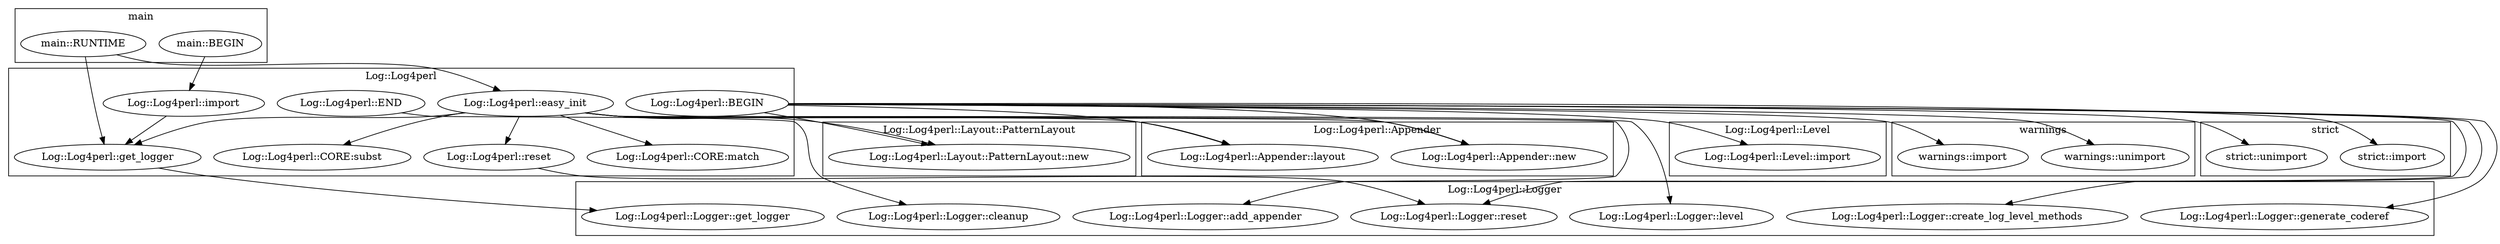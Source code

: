 digraph {
graph [overlap=false]
subgraph cluster_Log_Log4perl_Layout_PatternLayout {
	label="Log::Log4perl::Layout::PatternLayout";
	"Log::Log4perl::Layout::PatternLayout::new";
}
subgraph cluster_Log_Log4perl_Appender {
	label="Log::Log4perl::Appender";
	"Log::Log4perl::Appender::new";
	"Log::Log4perl::Appender::layout";
}
subgraph cluster_Log_Log4perl_Level {
	label="Log::Log4perl::Level";
	"Log::Log4perl::Level::import";
}
subgraph cluster_warnings {
	label="warnings";
	"warnings::unimport";
	"warnings::import";
}
subgraph cluster_main {
	label="main";
	"main::BEGIN";
	"main::RUNTIME";
}
subgraph cluster_strict {
	label="strict";
	"strict::import";
	"strict::unimport";
}
subgraph cluster_Log_Log4perl {
	label="Log::Log4perl";
	"Log::Log4perl::END";
	"Log::Log4perl::CORE:subst";
	"Log::Log4perl::reset";
	"Log::Log4perl::get_logger";
	"Log::Log4perl::easy_init";
	"Log::Log4perl::CORE:match";
	"Log::Log4perl::BEGIN";
	"Log::Log4perl::import";
}
subgraph cluster_Log_Log4perl_Logger {
	label="Log::Log4perl::Logger";
	"Log::Log4perl::Logger::create_log_level_methods";
	"Log::Log4perl::Logger::cleanup";
	"Log::Log4perl::Logger::reset";
	"Log::Log4perl::Logger::get_logger";
	"Log::Log4perl::Logger::add_appender";
	"Log::Log4perl::Logger::generate_coderef";
	"Log::Log4perl::Logger::level";
}
"Log::Log4perl::import" -> "Log::Log4perl::get_logger";
"main::RUNTIME" -> "Log::Log4perl::get_logger";
"Log::Log4perl::easy_init" -> "Log::Log4perl::get_logger";
"main::RUNTIME" -> "Log::Log4perl::easy_init";
"Log::Log4perl::BEGIN" -> "Log::Log4perl::Logger::create_log_level_methods";
"Log::Log4perl::BEGIN" -> "Log::Log4perl::Level::import";
"Log::Log4perl::get_logger" -> "Log::Log4perl::Logger::get_logger";
"Log::Log4perl::easy_init" -> "Log::Log4perl::reset";
"Log::Log4perl::easy_init" -> "Log::Log4perl::Logger::add_appender";
"Log::Log4perl::BEGIN" -> "warnings::unimport";
"main::BEGIN" -> "Log::Log4perl::import";
"Log::Log4perl::BEGIN" -> "Log::Log4perl::Logger::reset";
"Log::Log4perl::reset" -> "Log::Log4perl::Logger::reset";
"Log::Log4perl::END" -> "Log::Log4perl::Logger::cleanup";
"Log::Log4perl::BEGIN" -> "strict::unimport";
"Log::Log4perl::BEGIN" -> "Log::Log4perl::Logger::generate_coderef";
"Log::Log4perl::BEGIN" -> "Log::Log4perl::Layout::PatternLayout::new";
"Log::Log4perl::easy_init" -> "Log::Log4perl::Layout::PatternLayout::new";
"Log::Log4perl::BEGIN" -> "Log::Log4perl::Appender::layout";
"Log::Log4perl::easy_init" -> "Log::Log4perl::Appender::layout";
"Log::Log4perl::easy_init" -> "Log::Log4perl::Logger::level";
"Log::Log4perl::easy_init" -> "Log::Log4perl::CORE:subst";
"Log::Log4perl::BEGIN" -> "warnings::import";
"Log::Log4perl::easy_init" -> "Log::Log4perl::CORE:match";
"Log::Log4perl::BEGIN" -> "Log::Log4perl::Appender::new";
"Log::Log4perl::easy_init" -> "Log::Log4perl::Appender::new";
"Log::Log4perl::BEGIN" -> "strict::import";
}

